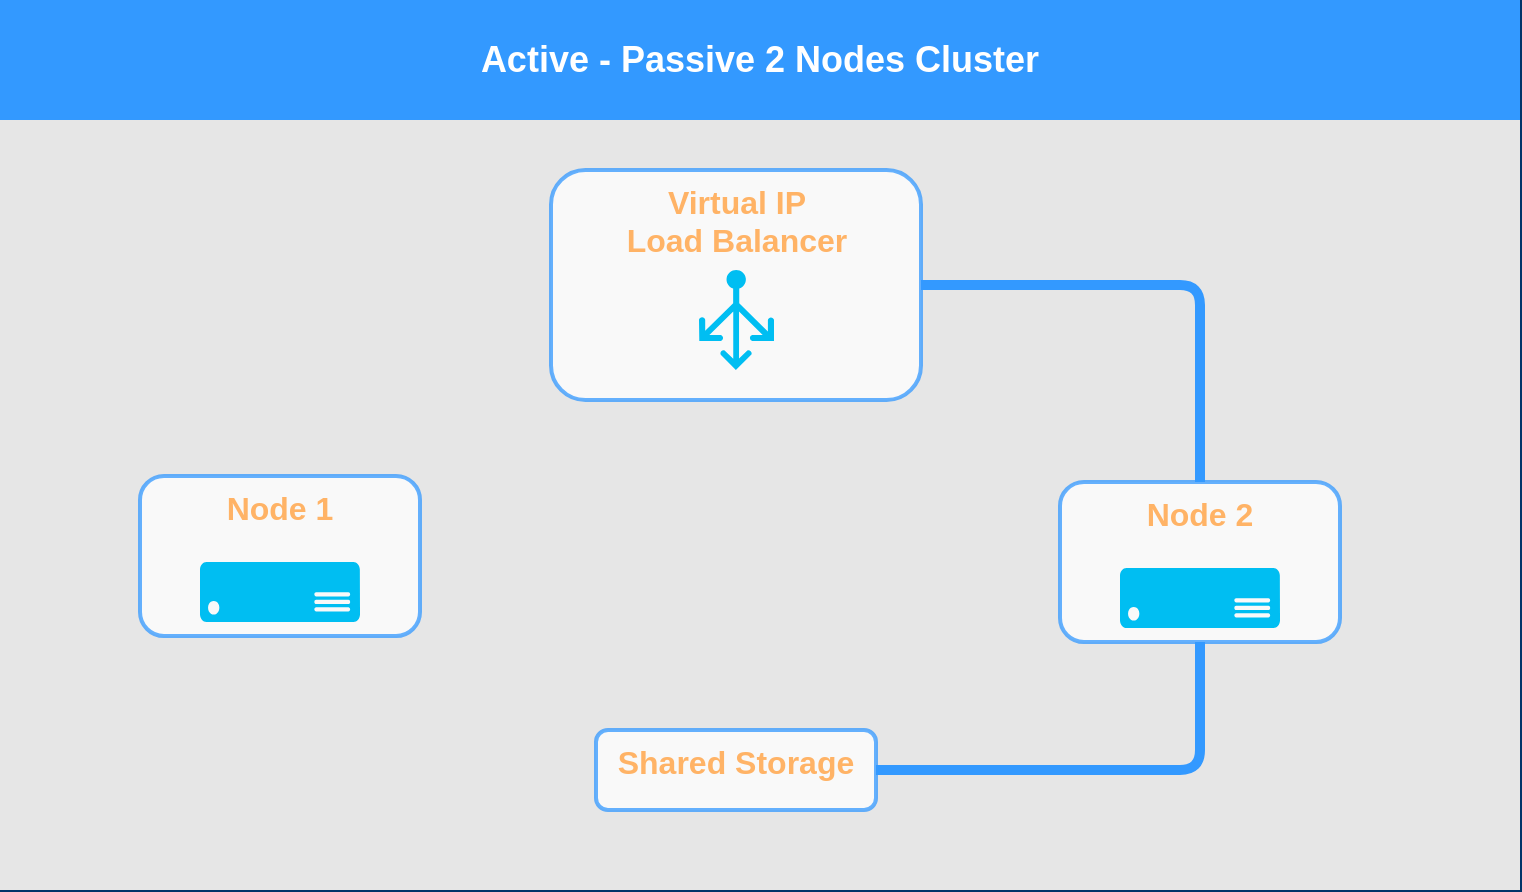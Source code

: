<mxfile version="12.2.3" type="device" pages="1"><diagram id="6a731a19-8d31-9384-78a2-239565b7b9f0" name="Page-1"><mxGraphModel dx="960" dy="593" grid="1" gridSize="10" guides="1" tooltips="1" connect="1" arrows="1" fold="1" page="1" pageScale="1" pageWidth="1169" pageHeight="827" background="#003469" math="0" shadow="0"><root><mxCell id="0"/><mxCell id="1" parent="0"/><mxCell id="2020" value="" style="rounded=0;whiteSpace=wrap;html=1;dashed=1;strokeColor=none;strokeWidth=2;fillColor=#E6E6E6;fontFamily=Verdana;fontSize=12;fontColor=#00BEF2" parent="1" vertex="1"><mxGeometry x="240" y="140" width="760" height="440" as="geometry"/></mxCell><mxCell id="2026" value="Active - Passive 2 Nodes Cluster" style="whiteSpace=wrap;html=1;dashed=1;strokeColor=none;strokeWidth=2;fillColor=#3399FF;fontFamily=Helvetica;fontSize=18;fontColor=#FFFFFF;fontStyle=1;rounded=0;shadow=0;comic=0;" parent="1" vertex="1"><mxGeometry x="240" y="135" width="760" height="60" as="geometry"/></mxCell><mxCell id="2068" value="&lt;font style=&quot;font-size: 16px&quot;&gt;Node 1&lt;/font&gt;" style="rounded=1;whiteSpace=wrap;html=1;strokeColor=#3399FF;strokeWidth=2;fillColor=#FFFFFF;fontFamily=Helvetica;fontSize=14;fontColor=#FFB366;opacity=75;verticalAlign=top;fontStyle=1" parent="1" vertex="1"><mxGeometry x="310" y="373" width="140" height="80" as="geometry"/></mxCell><mxCell id="4wwyyyxMfMRUskgplxju-2088" value="&lt;div style=&quot;font-size: 16px&quot;&gt;&lt;font style=&quot;font-size: 16px&quot;&gt;Virtual IP&lt;/font&gt;&lt;/div&gt;&lt;div style=&quot;font-size: 16px&quot;&gt;&lt;font style=&quot;font-size: 16px&quot;&gt;Load Balancer&lt;br&gt;&lt;/font&gt;&lt;/div&gt;&lt;div style=&quot;font-size: 16px&quot;&gt;&lt;font style=&quot;font-size: 16px&quot;&gt;&lt;br&gt;&lt;/font&gt;&lt;/div&gt;" style="rounded=1;whiteSpace=wrap;html=1;strokeColor=#3399FF;strokeWidth=2;fillColor=#FFFFFF;fontFamily=Helvetica;fontSize=14;fontColor=#FFB366;opacity=75;verticalAlign=top;fontStyle=1" parent="1" vertex="1"><mxGeometry x="515.5" y="220" width="185" height="115" as="geometry"/></mxCell><mxCell id="4wwyyyxMfMRUskgplxju-2091" value="" style="verticalLabelPosition=bottom;html=1;verticalAlign=top;align=center;strokeColor=none;fillColor=#00BEF2;shape=mxgraph.azure.load_balancer_generic;pointerEvents=1;" parent="1" vertex="1"><mxGeometry x="589.5" y="270" width="37.5" height="50" as="geometry"/></mxCell><mxCell id="4wwyyyxMfMRUskgplxju-2098" value="" style="verticalLabelPosition=bottom;html=1;verticalAlign=top;align=center;strokeColor=none;fillColor=#00BEF2;shape=mxgraph.azure.server;" parent="1" vertex="1"><mxGeometry x="340" y="416" width="80" height="30" as="geometry"/></mxCell><mxCell id="4wwyyyxMfMRUskgplxju-2107" value="&lt;font style=&quot;font-size: 16px&quot;&gt;Node 2&lt;br&gt;&lt;/font&gt;" style="rounded=1;whiteSpace=wrap;html=1;strokeColor=#3399FF;strokeWidth=2;fillColor=#FFFFFF;fontFamily=Helvetica;fontSize=14;fontColor=#FFB366;opacity=75;verticalAlign=top;fontStyle=1" parent="1" vertex="1"><mxGeometry x="770" y="376" width="140" height="80" as="geometry"/></mxCell><mxCell id="4wwyyyxMfMRUskgplxju-2108" value="" style="verticalLabelPosition=bottom;html=1;verticalAlign=top;align=center;strokeColor=none;fillColor=#00BEF2;shape=mxgraph.azure.server;" parent="1" vertex="1"><mxGeometry x="800" y="419" width="80" height="30" as="geometry"/></mxCell><mxCell id="4wwyyyxMfMRUskgplxju-2110" value="" style="endArrow=none;startArrow=none;html=1;strokeColor=#3399FF;strokeWidth=5;entryX=1;entryY=0.5;entryDx=0;entryDy=0;exitX=0.5;exitY=0;exitDx=0;exitDy=0;edgeStyle=orthogonalEdgeStyle;startFill=0;endFill=0;" parent="1" source="4wwyyyxMfMRUskgplxju-2107" target="4wwyyyxMfMRUskgplxju-2088" edge="1"><mxGeometry width="50" height="50" relative="1" as="geometry"><mxPoint x="40" y="770" as="sourcePoint"/><mxPoint x="90" y="720" as="targetPoint"/></mxGeometry></mxCell><mxCell id="4wwyyyxMfMRUskgplxju-2111" value="&lt;font style=&quot;font-size: 16px&quot;&gt;Shared Storage&lt;/font&gt;" style="rounded=1;whiteSpace=wrap;html=1;strokeColor=#3399FF;strokeWidth=2;fillColor=#FFFFFF;fontFamily=Helvetica;fontSize=14;fontColor=#FFB366;opacity=75;verticalAlign=top;fontStyle=1" parent="1" vertex="1"><mxGeometry x="538" y="500" width="140" height="40" as="geometry"/></mxCell><mxCell id="4wwyyyxMfMRUskgplxju-2114" value="" style="endArrow=none;html=1;strokeColor=#3399FF;strokeWidth=5;entryX=0.5;entryY=1;entryDx=0;entryDy=0;exitX=1;exitY=0.5;exitDx=0;exitDy=0;edgeStyle=orthogonalEdgeStyle;" parent="1" source="4wwyyyxMfMRUskgplxju-2111" target="4wwyyyxMfMRUskgplxju-2107" edge="1"><mxGeometry width="50" height="50" relative="1" as="geometry"><mxPoint x="40" y="660" as="sourcePoint"/><mxPoint x="90" y="610" as="targetPoint"/></mxGeometry></mxCell><mxCell id="4wwyyyxMfMRUskgplxju-2127" value="" style="shape=image;html=1;verticalAlign=top;verticalLabelPosition=bottom;labelBackgroundColor=#ffffff;imageAspect=0;aspect=fixed;image=https://cdn0.iconfinder.com/data/icons/elasto-online-store/26/00-ELASTOFONT-STORE-READY_close-128.png;rounded=0;shadow=0;comic=0;strokeColor=#3399FF;fontColor=#FF0000;" parent="1" vertex="1"><mxGeometry x="310" y="353" width="127" height="127" as="geometry"/></mxCell></root></mxGraphModel></diagram></mxfile>